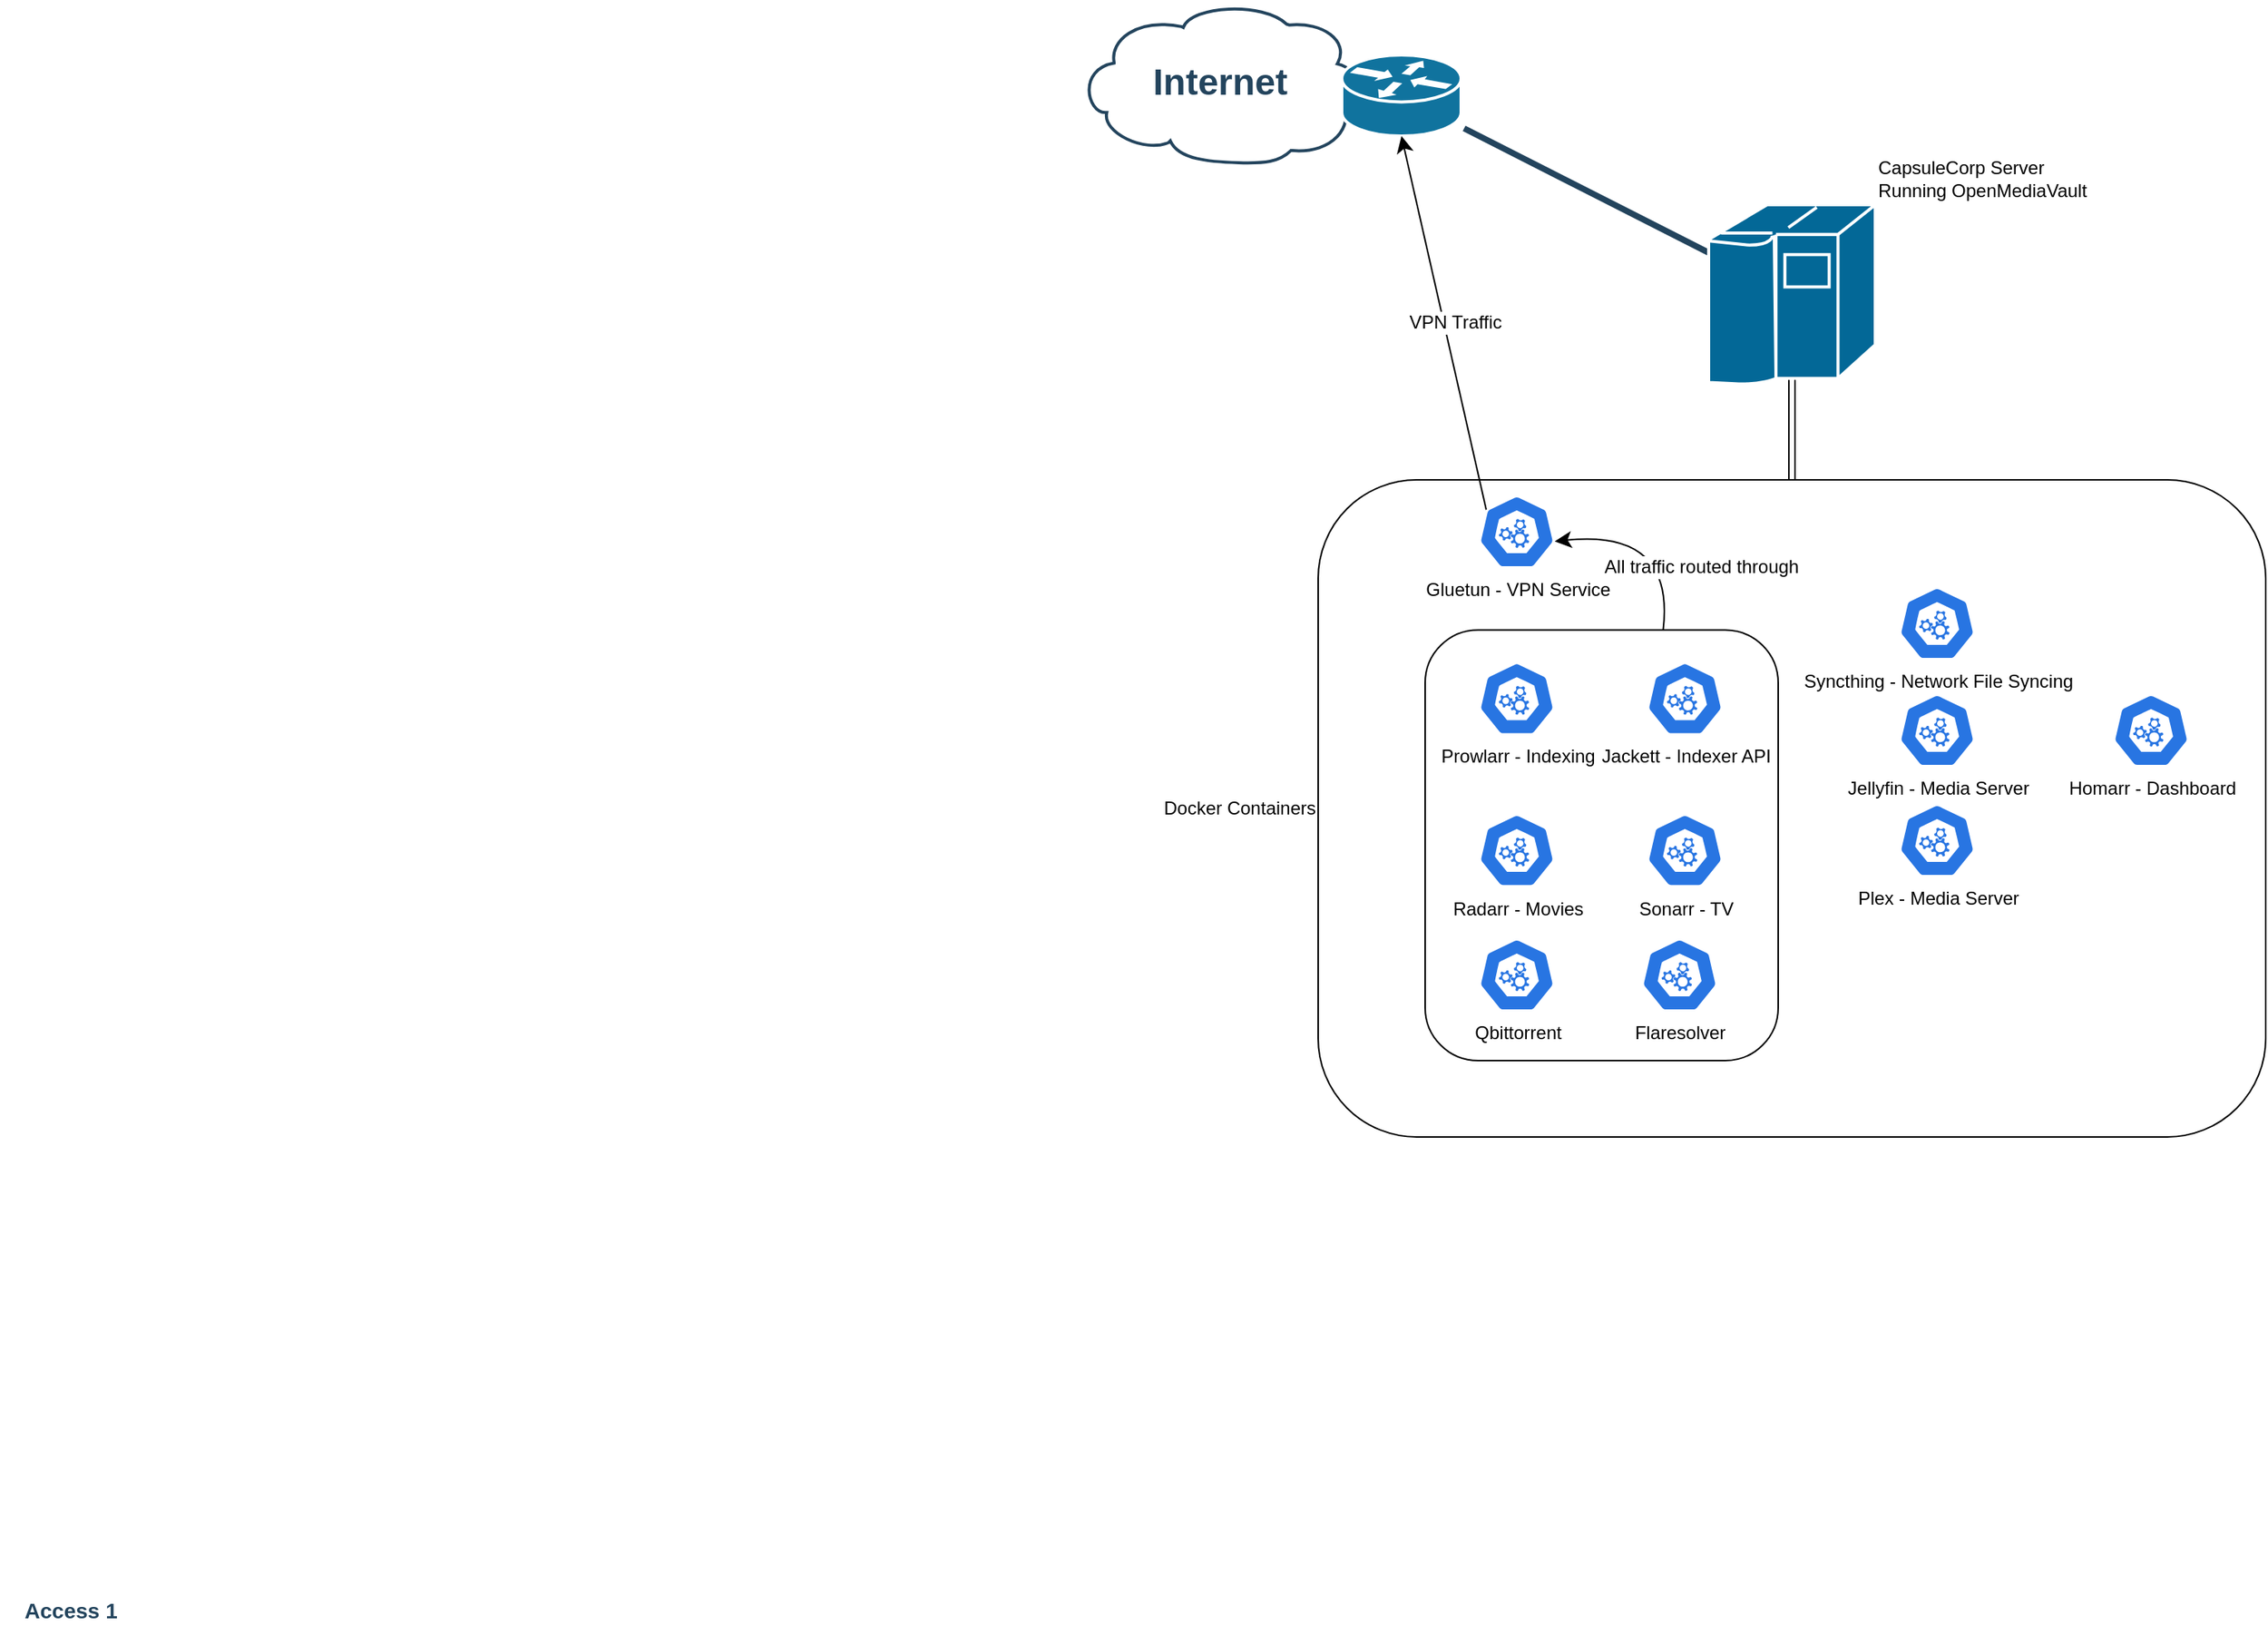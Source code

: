 <mxfile version="24.7.8">
  <diagram id="6a731a19-8d31-9384-78a2-239565b7b9f0" name="Page-1">
    <mxGraphModel dx="1242" dy="830" grid="1" gridSize="10" guides="1" tooltips="1" connect="1" arrows="1" fold="1" page="1" pageScale="1" pageWidth="827" pageHeight="1169" background="none" math="0" shadow="0">
      <root>
        <mxCell id="0" />
        <mxCell id="1" parent="0" />
        <mxCell id="bDuuhZXTY7HlAwmE0kFs-2276" value="Docker Containers" style="rounded=1;whiteSpace=wrap;html=1;labelPosition=left;verticalLabelPosition=middle;align=right;verticalAlign=middle;" vertex="1" parent="1">
          <mxGeometry x="1004.5" y="400" width="620" height="430" as="geometry" />
        </mxCell>
        <mxCell id="2109" value="Internet" style="shape=mxgraph.cisco.storage.cloud;html=1;dashed=0;strokeColor=#23445D;fillColor=#ffffff;strokeWidth=2;fontFamily=Helvetica;fontSize=24;fontColor=#23445D;align=center;fontStyle=1" parent="1" vertex="1">
          <mxGeometry x="847" y="87" width="186" height="106" as="geometry" />
        </mxCell>
        <mxCell id="2138" value="" style="shape=mxgraph.cisco.routers.router;html=1;dashed=0;fillColor=#10739E;strokeColor=#ffffff;strokeWidth=2;verticalLabelPosition=bottom;verticalAlign=top;fontFamily=Helvetica;fontSize=36;fontColor=#FFB366" parent="1" vertex="1">
          <mxGeometry x="1020" y="122" width="78" height="53" as="geometry" />
        </mxCell>
        <mxCell id="2170" value="" style="elbow=horizontal;endArrow=none;html=1;strokeColor=#23445D;endFill=0;strokeWidth=4;rounded=1;" parent="1" source="bDuuhZXTY7HlAwmE0kFs-2258" edge="1">
          <mxGeometry width="100" height="100" relative="1" as="geometry">
            <mxPoint x="1207.831" y="252" as="sourcePoint" />
            <mxPoint x="1100" y="170" as="targetPoint" />
          </mxGeometry>
        </mxCell>
        <mxCell id="2233" value="Access 1" style="rounded=1;whiteSpace=wrap;html=1;strokeColor=none;fillColor=none;fontSize=14;fontColor=#23445D;align=center;fontStyle=1" parent="1" vertex="1">
          <mxGeometry x="142" y="1130" width="93" height="19" as="geometry" />
        </mxCell>
        <mxCell id="bDuuhZXTY7HlAwmE0kFs-2278" style="edgeStyle=none;curved=1;rounded=0;orthogonalLoop=1;jettySize=auto;html=1;exitX=0.5;exitY=0.96;exitDx=0;exitDy=0;exitPerimeter=0;entryX=0.5;entryY=0;entryDx=0;entryDy=0;fontSize=12;shape=link;" edge="1" parent="1" source="bDuuhZXTY7HlAwmE0kFs-2258" target="bDuuhZXTY7HlAwmE0kFs-2276">
          <mxGeometry relative="1" as="geometry" />
        </mxCell>
        <mxCell id="bDuuhZXTY7HlAwmE0kFs-2258" value="CapsuleCorp Server&lt;br&gt;Running OpenMediaVault" style="shape=mxgraph.cisco.computers_and_peripherals.ibm_mainframe;sketch=0;html=1;pointerEvents=1;dashed=0;fillColor=#036897;strokeColor=#ffffff;strokeWidth=2;verticalLabelPosition=top;verticalAlign=bottom;align=left;outlineConnect=0;labelPosition=right;" vertex="1" parent="1">
          <mxGeometry x="1260" y="220" width="109" height="118" as="geometry" />
        </mxCell>
        <mxCell id="bDuuhZXTY7HlAwmE0kFs-2270" value="Plex - Media Server" style="aspect=fixed;sketch=0;html=1;dashed=0;whitespace=wrap;verticalLabelPosition=bottom;verticalAlign=top;fillColor=#2875E2;strokeColor=#ffffff;points=[[0.005,0.63,0],[0.1,0.2,0],[0.9,0.2,0],[0.5,0,0],[0.995,0.63,0],[0.72,0.99,0],[0.5,1,0],[0.28,0.99,0]];shape=mxgraph.kubernetes.icon2;prIcon=api" vertex="1" parent="1">
          <mxGeometry x="1384.5" y="612" width="50" height="48" as="geometry" />
        </mxCell>
        <mxCell id="bDuuhZXTY7HlAwmE0kFs-2271" value="Jellyfin - Media Server" style="aspect=fixed;sketch=0;html=1;dashed=0;whitespace=wrap;verticalLabelPosition=bottom;verticalAlign=top;fillColor=#2875E2;strokeColor=#ffffff;points=[[0.005,0.63,0],[0.1,0.2,0],[0.9,0.2,0],[0.5,0,0],[0.995,0.63,0],[0.72,0.99,0],[0.5,1,0],[0.28,0.99,0]];shape=mxgraph.kubernetes.icon2;prIcon=api" vertex="1" parent="1">
          <mxGeometry x="1384.5" y="540" width="50" height="48" as="geometry" />
        </mxCell>
        <mxCell id="bDuuhZXTY7HlAwmE0kFs-2273" value="Syncthing - Network File Syncing" style="aspect=fixed;sketch=0;html=1;dashed=0;whitespace=wrap;verticalLabelPosition=bottom;verticalAlign=top;fillColor=#2875E2;strokeColor=#ffffff;points=[[0.005,0.63,0],[0.1,0.2,0],[0.9,0.2,0],[0.5,0,0],[0.995,0.63,0],[0.72,0.99,0],[0.5,1,0],[0.28,0.99,0]];shape=mxgraph.kubernetes.icon2;prIcon=api" vertex="1" parent="1">
          <mxGeometry x="1384.5" y="470" width="50" height="48" as="geometry" />
        </mxCell>
        <mxCell id="bDuuhZXTY7HlAwmE0kFs-2275" value="Homarr - Dashboard" style="aspect=fixed;sketch=0;html=1;dashed=0;whitespace=wrap;verticalLabelPosition=bottom;verticalAlign=top;fillColor=#2875E2;strokeColor=#ffffff;points=[[0.005,0.63,0],[0.1,0.2,0],[0.9,0.2,0],[0.5,0,0],[0.995,0.63,0],[0.72,0.99,0],[0.5,1,0],[0.28,0.99,0]];shape=mxgraph.kubernetes.icon2;prIcon=api" vertex="1" parent="1">
          <mxGeometry x="1524.5" y="540" width="50" height="48" as="geometry" />
        </mxCell>
        <mxCell id="bDuuhZXTY7HlAwmE0kFs-2279" style="edgeStyle=none;curved=1;rounded=0;orthogonalLoop=1;jettySize=auto;html=1;exitX=0.1;exitY=0.2;exitDx=0;exitDy=0;exitPerimeter=0;entryX=0.5;entryY=1;entryDx=0;entryDy=0;entryPerimeter=0;fontSize=12;startSize=8;endSize=8;" edge="1" parent="1" source="bDuuhZXTY7HlAwmE0kFs-2259" target="2138">
          <mxGeometry relative="1" as="geometry" />
        </mxCell>
        <mxCell id="bDuuhZXTY7HlAwmE0kFs-2280" value="VPN Traffic" style="edgeLabel;html=1;align=center;verticalAlign=middle;resizable=0;points=[];fontSize=12;" vertex="1" connectable="0" parent="bDuuhZXTY7HlAwmE0kFs-2279">
          <mxGeometry x="-0.013" y="-7" relative="1" as="geometry">
            <mxPoint as="offset" />
          </mxGeometry>
        </mxCell>
        <mxCell id="bDuuhZXTY7HlAwmE0kFs-2266" value="" style="rounded=1;whiteSpace=wrap;html=1;" vertex="1" parent="1">
          <mxGeometry x="1074.5" y="498.26" width="231" height="281.74" as="geometry" />
        </mxCell>
        <mxCell id="bDuuhZXTY7HlAwmE0kFs-2268" style="edgeStyle=none;curved=1;rounded=0;orthogonalLoop=1;jettySize=auto;html=1;fontSize=12;startSize=8;endSize=8;entryX=0.995;entryY=0.63;entryDx=0;entryDy=0;entryPerimeter=0;" edge="1" parent="1" target="bDuuhZXTY7HlAwmE0kFs-2259">
          <mxGeometry relative="1" as="geometry">
            <mxPoint x="1230.25" y="498.256" as="sourcePoint" />
            <mxPoint x="1185.5" y="443.096" as="targetPoint" />
            <Array as="points">
              <mxPoint x="1238" y="432.064" />
            </Array>
          </mxGeometry>
        </mxCell>
        <mxCell id="bDuuhZXTY7HlAwmE0kFs-2269" value="All traffic routed through" style="edgeLabel;html=1;align=center;verticalAlign=middle;resizable=0;points=[];fontSize=12;" vertex="1" connectable="0" parent="bDuuhZXTY7HlAwmE0kFs-2268">
          <mxGeometry x="-0.571" y="4" relative="1" as="geometry">
            <mxPoint x="25" y="-10" as="offset" />
          </mxGeometry>
        </mxCell>
        <mxCell id="bDuuhZXTY7HlAwmE0kFs-2259" value="Gluetun - VPN Service" style="aspect=fixed;sketch=0;html=1;dashed=0;whitespace=wrap;verticalLabelPosition=bottom;verticalAlign=top;fillColor=#2875E2;strokeColor=#ffffff;points=[[0.005,0.63,0],[0.1,0.2,0],[0.9,0.2,0],[0.5,0,0],[0.995,0.63,0],[0.72,0.99,0],[0.5,1,0],[0.28,0.99,0]];shape=mxgraph.kubernetes.icon2;prIcon=api" vertex="1" parent="1">
          <mxGeometry x="1109.5" y="410" width="50" height="48" as="geometry" />
        </mxCell>
        <mxCell id="bDuuhZXTY7HlAwmE0kFs-2260" value="Prowlarr - Indexing" style="aspect=fixed;sketch=0;html=1;dashed=0;whitespace=wrap;verticalLabelPosition=bottom;verticalAlign=top;fillColor=#2875E2;strokeColor=#ffffff;points=[[0.005,0.63,0],[0.1,0.2,0],[0.9,0.2,0],[0.5,0,0],[0.995,0.63,0],[0.72,0.99,0],[0.5,1,0],[0.28,0.99,0]];shape=mxgraph.kubernetes.icon2;prIcon=api" vertex="1" parent="1">
          <mxGeometry x="1109.5" y="519.217" width="50" height="48" as="geometry" />
        </mxCell>
        <mxCell id="bDuuhZXTY7HlAwmE0kFs-2261" value="Sonarr - TV" style="aspect=fixed;sketch=0;html=1;dashed=0;whitespace=wrap;verticalLabelPosition=bottom;verticalAlign=top;fillColor=#2875E2;strokeColor=#ffffff;points=[[0.005,0.63,0],[0.1,0.2,0],[0.9,0.2,0],[0.5,0,0],[0.995,0.63,0],[0.72,0.99,0],[0.5,1,0],[0.28,0.99,0]];shape=mxgraph.kubernetes.icon2;prIcon=api" vertex="1" parent="1">
          <mxGeometry x="1219.5" y="618.505" width="50" height="48" as="geometry" />
        </mxCell>
        <mxCell id="bDuuhZXTY7HlAwmE0kFs-2262" value="Radarr - Movies" style="aspect=fixed;sketch=0;html=1;dashed=0;whitespace=wrap;verticalLabelPosition=bottom;verticalAlign=top;fillColor=#2875E2;strokeColor=#ffffff;points=[[0.005,0.63,0],[0.1,0.2,0],[0.9,0.2,0],[0.5,0,0],[0.995,0.63,0],[0.72,0.99,0],[0.5,1,0],[0.28,0.99,0]];shape=mxgraph.kubernetes.icon2;prIcon=api" vertex="1" parent="1">
          <mxGeometry x="1109.5" y="618.505" width="50" height="48" as="geometry" />
        </mxCell>
        <mxCell id="bDuuhZXTY7HlAwmE0kFs-2263" value="Jackett - Indexer API" style="aspect=fixed;sketch=0;html=1;dashed=0;whitespace=wrap;verticalLabelPosition=bottom;verticalAlign=top;fillColor=#2875E2;strokeColor=#ffffff;points=[[0.005,0.63,0],[0.1,0.2,0],[0.9,0.2,0],[0.5,0,0],[0.995,0.63,0],[0.72,0.99,0],[0.5,1,0],[0.28,0.99,0]];shape=mxgraph.kubernetes.icon2;prIcon=api" vertex="1" parent="1">
          <mxGeometry x="1219.5" y="519.217" width="50" height="48" as="geometry" />
        </mxCell>
        <mxCell id="bDuuhZXTY7HlAwmE0kFs-2281" value="Qbittorrent" style="aspect=fixed;sketch=0;html=1;dashed=0;whitespace=wrap;verticalLabelPosition=bottom;verticalAlign=top;fillColor=#2875E2;strokeColor=#ffffff;points=[[0.005,0.63,0],[0.1,0.2,0],[0.9,0.2,0],[0.5,0,0],[0.995,0.63,0],[0.72,0.99,0],[0.5,1,0],[0.28,0.99,0]];shape=mxgraph.kubernetes.icon2;prIcon=api" vertex="1" parent="1">
          <mxGeometry x="1109.5" y="699.995" width="50" height="48" as="geometry" />
        </mxCell>
        <mxCell id="bDuuhZXTY7HlAwmE0kFs-2282" value="Flaresolver" style="aspect=fixed;sketch=0;html=1;dashed=0;whitespace=wrap;verticalLabelPosition=bottom;verticalAlign=top;fillColor=#2875E2;strokeColor=#ffffff;points=[[0.005,0.63,0],[0.1,0.2,0],[0.9,0.2,0],[0.5,0,0],[0.995,0.63,0],[0.72,0.99,0],[0.5,1,0],[0.28,0.99,0]];shape=mxgraph.kubernetes.icon2;prIcon=api" vertex="1" parent="1">
          <mxGeometry x="1216" y="699.995" width="50" height="48" as="geometry" />
        </mxCell>
      </root>
    </mxGraphModel>
  </diagram>
</mxfile>
